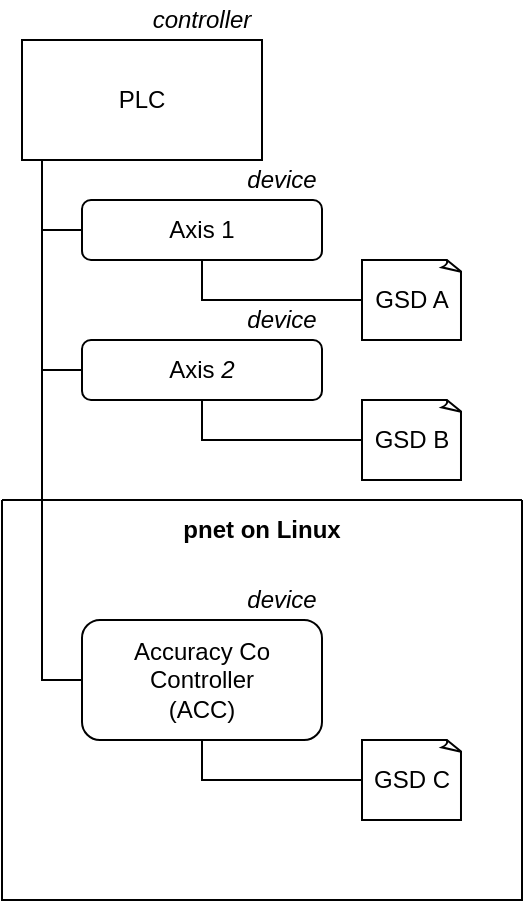 <mxfile version="20.4.2" type="github">
  <diagram id="7lGQXFfnrCM3LfUt94uL" name="Page-1">
    <mxGraphModel dx="1218" dy="779" grid="1" gridSize="10" guides="1" tooltips="1" connect="1" arrows="1" fold="1" page="1" pageScale="1" pageWidth="850" pageHeight="1100" math="0" shadow="0">
      <root>
        <mxCell id="0" />
        <mxCell id="1" parent="0" />
        <mxCell id="hQnvw_6kECJiyrSSrivd-7" style="edgeStyle=orthogonalEdgeStyle;rounded=0;orthogonalLoop=1;jettySize=auto;html=1;exitX=0;exitY=1;exitDx=0;exitDy=0;entryX=0;entryY=0.5;entryDx=0;entryDy=0;strokeColor=default;endArrow=none;endFill=0;" edge="1" parent="1" source="hQnvw_6kECJiyrSSrivd-1" target="hQnvw_6kECJiyrSSrivd-4">
          <mxGeometry relative="1" as="geometry">
            <Array as="points">
              <mxPoint x="180" y="180" />
              <mxPoint x="180" y="215" />
            </Array>
          </mxGeometry>
        </mxCell>
        <mxCell id="hQnvw_6kECJiyrSSrivd-1" value="&lt;div&gt;PLC&lt;/div&gt;" style="rounded=0;whiteSpace=wrap;html=1;" vertex="1" parent="1">
          <mxGeometry x="170" y="120" width="120" height="60" as="geometry" />
        </mxCell>
        <mxCell id="hQnvw_6kECJiyrSSrivd-4" value="&lt;div&gt;Axis 1&lt;/div&gt;" style="rounded=1;whiteSpace=wrap;html=1;" vertex="1" parent="1">
          <mxGeometry x="200" y="200" width="120" height="30" as="geometry" />
        </mxCell>
        <mxCell id="hQnvw_6kECJiyrSSrivd-10" style="edgeStyle=orthogonalEdgeStyle;rounded=0;orthogonalLoop=1;jettySize=auto;html=1;exitX=0;exitY=0.5;exitDx=0;exitDy=0;strokeColor=default;endArrow=none;endFill=0;" edge="1" parent="1" source="hQnvw_6kECJiyrSSrivd-8">
          <mxGeometry relative="1" as="geometry">
            <mxPoint x="180" y="210" as="targetPoint" />
          </mxGeometry>
        </mxCell>
        <mxCell id="hQnvw_6kECJiyrSSrivd-8" value="&lt;div&gt;Axis &lt;i&gt;2&lt;/i&gt;&lt;br&gt;&lt;/div&gt;" style="rounded=1;whiteSpace=wrap;html=1;" vertex="1" parent="1">
          <mxGeometry x="200" y="270" width="120" height="30" as="geometry" />
        </mxCell>
        <mxCell id="hQnvw_6kECJiyrSSrivd-11" style="edgeStyle=orthogonalEdgeStyle;rounded=0;orthogonalLoop=1;jettySize=auto;html=1;exitX=0;exitY=0.5;exitDx=0;exitDy=0;strokeColor=default;endArrow=none;endFill=0;" edge="1" parent="1" source="hQnvw_6kECJiyrSSrivd-9">
          <mxGeometry relative="1" as="geometry">
            <mxPoint x="180" y="260" as="targetPoint" />
          </mxGeometry>
        </mxCell>
        <mxCell id="hQnvw_6kECJiyrSSrivd-12" value="&lt;i&gt;device&lt;/i&gt;" style="text;html=1;strokeColor=none;fillColor=none;align=center;verticalAlign=middle;whiteSpace=wrap;rounded=0;" vertex="1" parent="1">
          <mxGeometry x="280" y="180" width="40" height="20" as="geometry" />
        </mxCell>
        <mxCell id="hQnvw_6kECJiyrSSrivd-13" value="&lt;i&gt;device&lt;/i&gt;" style="text;html=1;strokeColor=none;fillColor=none;align=center;verticalAlign=middle;whiteSpace=wrap;rounded=0;" vertex="1" parent="1">
          <mxGeometry x="280" y="250" width="40" height="20" as="geometry" />
        </mxCell>
        <mxCell id="hQnvw_6kECJiyrSSrivd-15" value="&lt;i&gt;controller&lt;/i&gt;" style="text;html=1;strokeColor=none;fillColor=none;align=center;verticalAlign=middle;whiteSpace=wrap;rounded=0;" vertex="1" parent="1">
          <mxGeometry x="230" y="100" width="60" height="20" as="geometry" />
        </mxCell>
        <mxCell id="hQnvw_6kECJiyrSSrivd-22" style="edgeStyle=orthogonalEdgeStyle;rounded=0;orthogonalLoop=1;jettySize=auto;html=1;entryX=0.5;entryY=1;entryDx=0;entryDy=0;strokeColor=default;endArrow=none;endFill=0;" edge="1" parent="1" source="hQnvw_6kECJiyrSSrivd-18" target="hQnvw_6kECJiyrSSrivd-4">
          <mxGeometry relative="1" as="geometry" />
        </mxCell>
        <mxCell id="hQnvw_6kECJiyrSSrivd-18" value="GSD A" style="whiteSpace=wrap;html=1;shape=mxgraph.basic.document" vertex="1" parent="1">
          <mxGeometry x="340" y="230" width="50" height="40" as="geometry" />
        </mxCell>
        <mxCell id="hQnvw_6kECJiyrSSrivd-21" style="edgeStyle=orthogonalEdgeStyle;rounded=0;orthogonalLoop=1;jettySize=auto;html=1;entryX=0.5;entryY=1;entryDx=0;entryDy=0;strokeColor=default;endArrow=none;endFill=0;" edge="1" parent="1" source="hQnvw_6kECJiyrSSrivd-20" target="hQnvw_6kECJiyrSSrivd-8">
          <mxGeometry relative="1" as="geometry" />
        </mxCell>
        <mxCell id="hQnvw_6kECJiyrSSrivd-20" value="GSD B" style="whiteSpace=wrap;html=1;shape=mxgraph.basic.document" vertex="1" parent="1">
          <mxGeometry x="340" y="300" width="50" height="40" as="geometry" />
        </mxCell>
        <mxCell id="hQnvw_6kECJiyrSSrivd-25" value="&#xa;&#xa;pnet on Linux" style="swimlane;startSize=0;" vertex="1" parent="1">
          <mxGeometry x="160" y="350" width="260" height="200" as="geometry">
            <mxRectangle x="160" y="350" width="50" height="40" as="alternateBounds" />
          </mxGeometry>
        </mxCell>
        <mxCell id="hQnvw_6kECJiyrSSrivd-9" value="&lt;div&gt;Accuracy Co Controller&lt;/div&gt;&lt;div&gt;(ACC)&lt;/div&gt;" style="rounded=1;whiteSpace=wrap;html=1;" vertex="1" parent="hQnvw_6kECJiyrSSrivd-25">
          <mxGeometry x="40" y="60" width="120" height="60" as="geometry" />
        </mxCell>
        <mxCell id="hQnvw_6kECJiyrSSrivd-16" value="&lt;i&gt;device&lt;/i&gt;" style="text;html=1;strokeColor=none;fillColor=none;align=center;verticalAlign=middle;whiteSpace=wrap;rounded=0;" vertex="1" parent="hQnvw_6kECJiyrSSrivd-25">
          <mxGeometry x="120" y="40" width="40" height="20" as="geometry" />
        </mxCell>
        <mxCell id="hQnvw_6kECJiyrSSrivd-24" style="edgeStyle=orthogonalEdgeStyle;rounded=0;orthogonalLoop=1;jettySize=auto;html=1;exitX=0;exitY=0.5;exitDx=0;exitDy=0;exitPerimeter=0;strokeColor=default;endArrow=none;endFill=0;entryX=0.5;entryY=1;entryDx=0;entryDy=0;" edge="1" parent="hQnvw_6kECJiyrSSrivd-25" source="hQnvw_6kECJiyrSSrivd-23" target="hQnvw_6kECJiyrSSrivd-9">
          <mxGeometry relative="1" as="geometry" />
        </mxCell>
        <mxCell id="hQnvw_6kECJiyrSSrivd-23" value="GSD C" style="whiteSpace=wrap;html=1;shape=mxgraph.basic.document" vertex="1" parent="hQnvw_6kECJiyrSSrivd-25">
          <mxGeometry x="180" y="120" width="50" height="40" as="geometry" />
        </mxCell>
      </root>
    </mxGraphModel>
  </diagram>
</mxfile>
